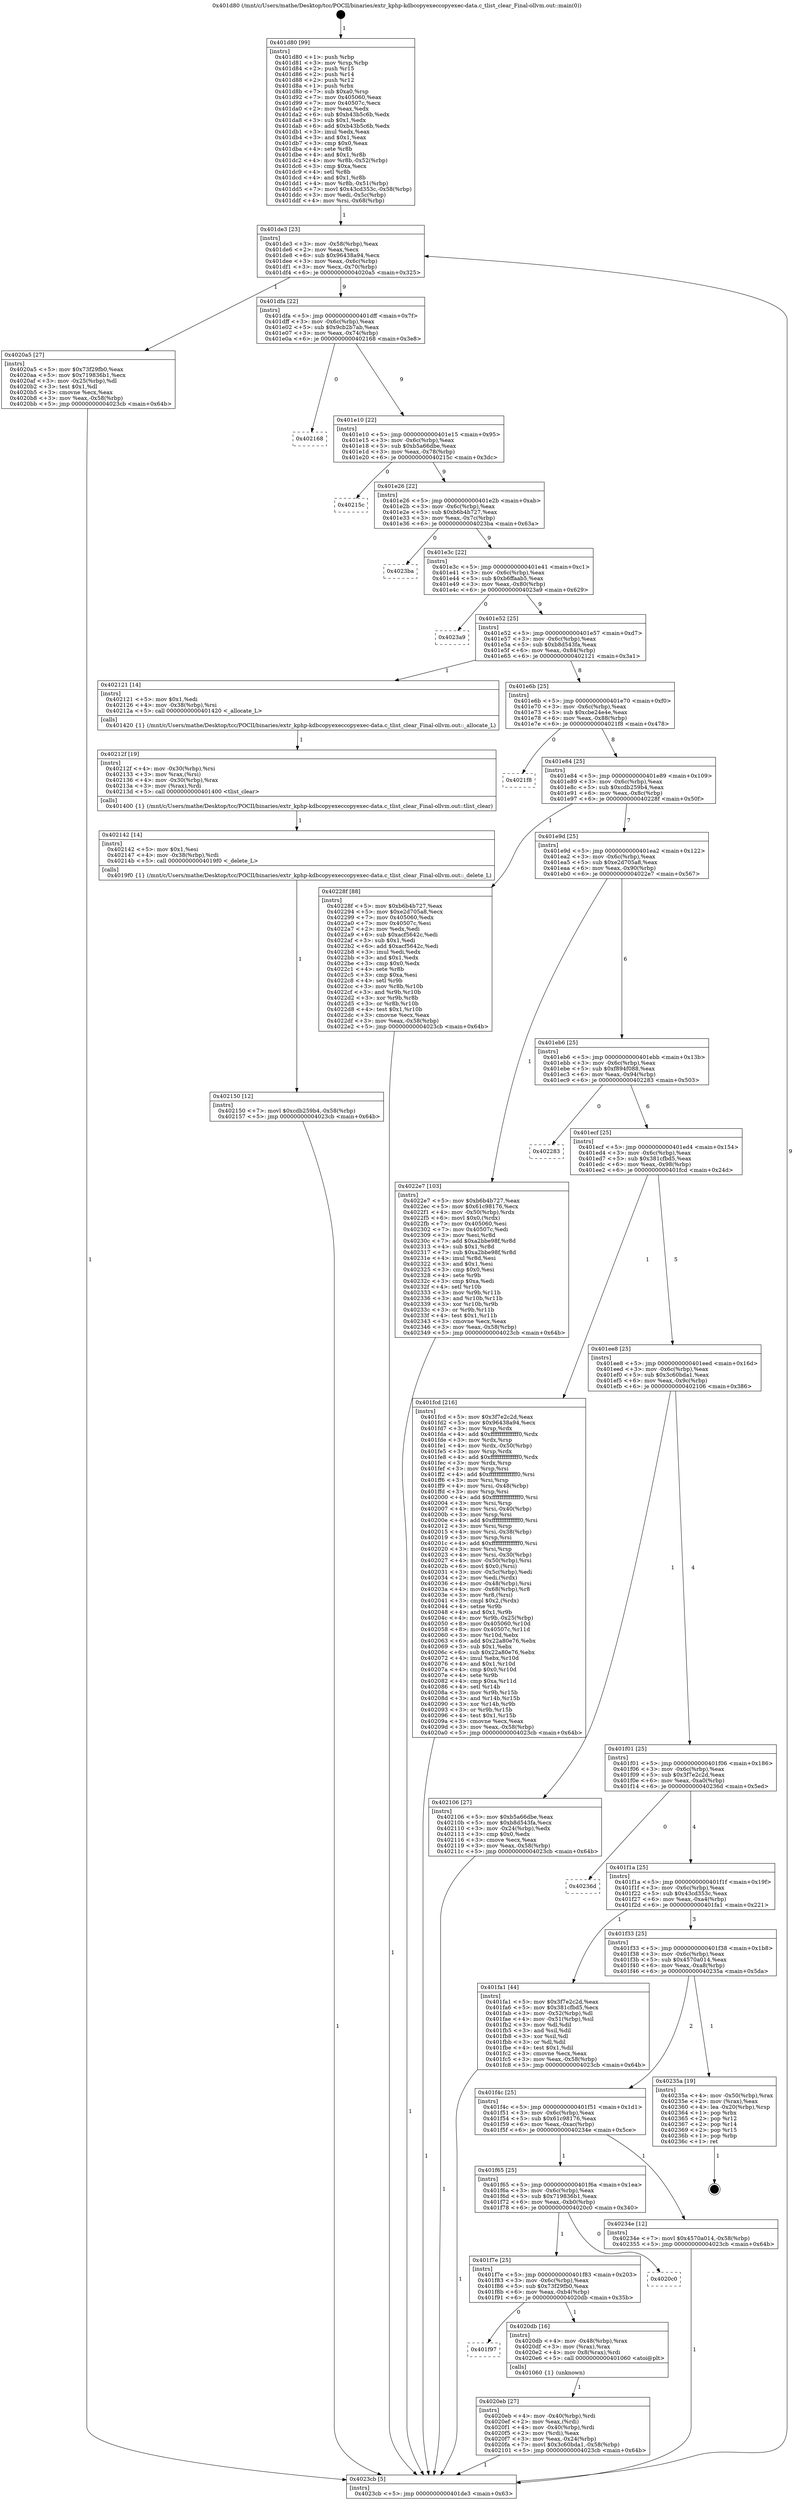 digraph "0x401d80" {
  label = "0x401d80 (/mnt/c/Users/mathe/Desktop/tcc/POCII/binaries/extr_kphp-kdbcopyexeccopyexec-data.c_tlist_clear_Final-ollvm.out::main(0))"
  labelloc = "t"
  node[shape=record]

  Entry [label="",width=0.3,height=0.3,shape=circle,fillcolor=black,style=filled]
  "0x401de3" [label="{
     0x401de3 [23]\l
     | [instrs]\l
     &nbsp;&nbsp;0x401de3 \<+3\>: mov -0x58(%rbp),%eax\l
     &nbsp;&nbsp;0x401de6 \<+2\>: mov %eax,%ecx\l
     &nbsp;&nbsp;0x401de8 \<+6\>: sub $0x96438a94,%ecx\l
     &nbsp;&nbsp;0x401dee \<+3\>: mov %eax,-0x6c(%rbp)\l
     &nbsp;&nbsp;0x401df1 \<+3\>: mov %ecx,-0x70(%rbp)\l
     &nbsp;&nbsp;0x401df4 \<+6\>: je 00000000004020a5 \<main+0x325\>\l
  }"]
  "0x4020a5" [label="{
     0x4020a5 [27]\l
     | [instrs]\l
     &nbsp;&nbsp;0x4020a5 \<+5\>: mov $0x73f29fb0,%eax\l
     &nbsp;&nbsp;0x4020aa \<+5\>: mov $0x719836b1,%ecx\l
     &nbsp;&nbsp;0x4020af \<+3\>: mov -0x25(%rbp),%dl\l
     &nbsp;&nbsp;0x4020b2 \<+3\>: test $0x1,%dl\l
     &nbsp;&nbsp;0x4020b5 \<+3\>: cmovne %ecx,%eax\l
     &nbsp;&nbsp;0x4020b8 \<+3\>: mov %eax,-0x58(%rbp)\l
     &nbsp;&nbsp;0x4020bb \<+5\>: jmp 00000000004023cb \<main+0x64b\>\l
  }"]
  "0x401dfa" [label="{
     0x401dfa [22]\l
     | [instrs]\l
     &nbsp;&nbsp;0x401dfa \<+5\>: jmp 0000000000401dff \<main+0x7f\>\l
     &nbsp;&nbsp;0x401dff \<+3\>: mov -0x6c(%rbp),%eax\l
     &nbsp;&nbsp;0x401e02 \<+5\>: sub $0x9cb2b7ab,%eax\l
     &nbsp;&nbsp;0x401e07 \<+3\>: mov %eax,-0x74(%rbp)\l
     &nbsp;&nbsp;0x401e0a \<+6\>: je 0000000000402168 \<main+0x3e8\>\l
  }"]
  Exit [label="",width=0.3,height=0.3,shape=circle,fillcolor=black,style=filled,peripheries=2]
  "0x402168" [label="{
     0x402168\l
  }", style=dashed]
  "0x401e10" [label="{
     0x401e10 [22]\l
     | [instrs]\l
     &nbsp;&nbsp;0x401e10 \<+5\>: jmp 0000000000401e15 \<main+0x95\>\l
     &nbsp;&nbsp;0x401e15 \<+3\>: mov -0x6c(%rbp),%eax\l
     &nbsp;&nbsp;0x401e18 \<+5\>: sub $0xb5a66dbe,%eax\l
     &nbsp;&nbsp;0x401e1d \<+3\>: mov %eax,-0x78(%rbp)\l
     &nbsp;&nbsp;0x401e20 \<+6\>: je 000000000040215c \<main+0x3dc\>\l
  }"]
  "0x402150" [label="{
     0x402150 [12]\l
     | [instrs]\l
     &nbsp;&nbsp;0x402150 \<+7\>: movl $0xcdb259b4,-0x58(%rbp)\l
     &nbsp;&nbsp;0x402157 \<+5\>: jmp 00000000004023cb \<main+0x64b\>\l
  }"]
  "0x40215c" [label="{
     0x40215c\l
  }", style=dashed]
  "0x401e26" [label="{
     0x401e26 [22]\l
     | [instrs]\l
     &nbsp;&nbsp;0x401e26 \<+5\>: jmp 0000000000401e2b \<main+0xab\>\l
     &nbsp;&nbsp;0x401e2b \<+3\>: mov -0x6c(%rbp),%eax\l
     &nbsp;&nbsp;0x401e2e \<+5\>: sub $0xb6b4b727,%eax\l
     &nbsp;&nbsp;0x401e33 \<+3\>: mov %eax,-0x7c(%rbp)\l
     &nbsp;&nbsp;0x401e36 \<+6\>: je 00000000004023ba \<main+0x63a\>\l
  }"]
  "0x402142" [label="{
     0x402142 [14]\l
     | [instrs]\l
     &nbsp;&nbsp;0x402142 \<+5\>: mov $0x1,%esi\l
     &nbsp;&nbsp;0x402147 \<+4\>: mov -0x38(%rbp),%rdi\l
     &nbsp;&nbsp;0x40214b \<+5\>: call 00000000004019f0 \<_delete_L\>\l
     | [calls]\l
     &nbsp;&nbsp;0x4019f0 \{1\} (/mnt/c/Users/mathe/Desktop/tcc/POCII/binaries/extr_kphp-kdbcopyexeccopyexec-data.c_tlist_clear_Final-ollvm.out::_delete_L)\l
  }"]
  "0x4023ba" [label="{
     0x4023ba\l
  }", style=dashed]
  "0x401e3c" [label="{
     0x401e3c [22]\l
     | [instrs]\l
     &nbsp;&nbsp;0x401e3c \<+5\>: jmp 0000000000401e41 \<main+0xc1\>\l
     &nbsp;&nbsp;0x401e41 \<+3\>: mov -0x6c(%rbp),%eax\l
     &nbsp;&nbsp;0x401e44 \<+5\>: sub $0xb6ffaab5,%eax\l
     &nbsp;&nbsp;0x401e49 \<+3\>: mov %eax,-0x80(%rbp)\l
     &nbsp;&nbsp;0x401e4c \<+6\>: je 00000000004023a9 \<main+0x629\>\l
  }"]
  "0x40212f" [label="{
     0x40212f [19]\l
     | [instrs]\l
     &nbsp;&nbsp;0x40212f \<+4\>: mov -0x30(%rbp),%rsi\l
     &nbsp;&nbsp;0x402133 \<+3\>: mov %rax,(%rsi)\l
     &nbsp;&nbsp;0x402136 \<+4\>: mov -0x30(%rbp),%rax\l
     &nbsp;&nbsp;0x40213a \<+3\>: mov (%rax),%rdi\l
     &nbsp;&nbsp;0x40213d \<+5\>: call 0000000000401400 \<tlist_clear\>\l
     | [calls]\l
     &nbsp;&nbsp;0x401400 \{1\} (/mnt/c/Users/mathe/Desktop/tcc/POCII/binaries/extr_kphp-kdbcopyexeccopyexec-data.c_tlist_clear_Final-ollvm.out::tlist_clear)\l
  }"]
  "0x4023a9" [label="{
     0x4023a9\l
  }", style=dashed]
  "0x401e52" [label="{
     0x401e52 [25]\l
     | [instrs]\l
     &nbsp;&nbsp;0x401e52 \<+5\>: jmp 0000000000401e57 \<main+0xd7\>\l
     &nbsp;&nbsp;0x401e57 \<+3\>: mov -0x6c(%rbp),%eax\l
     &nbsp;&nbsp;0x401e5a \<+5\>: sub $0xb8d543fa,%eax\l
     &nbsp;&nbsp;0x401e5f \<+6\>: mov %eax,-0x84(%rbp)\l
     &nbsp;&nbsp;0x401e65 \<+6\>: je 0000000000402121 \<main+0x3a1\>\l
  }"]
  "0x4020eb" [label="{
     0x4020eb [27]\l
     | [instrs]\l
     &nbsp;&nbsp;0x4020eb \<+4\>: mov -0x40(%rbp),%rdi\l
     &nbsp;&nbsp;0x4020ef \<+2\>: mov %eax,(%rdi)\l
     &nbsp;&nbsp;0x4020f1 \<+4\>: mov -0x40(%rbp),%rdi\l
     &nbsp;&nbsp;0x4020f5 \<+2\>: mov (%rdi),%eax\l
     &nbsp;&nbsp;0x4020f7 \<+3\>: mov %eax,-0x24(%rbp)\l
     &nbsp;&nbsp;0x4020fa \<+7\>: movl $0x3c60bda1,-0x58(%rbp)\l
     &nbsp;&nbsp;0x402101 \<+5\>: jmp 00000000004023cb \<main+0x64b\>\l
  }"]
  "0x402121" [label="{
     0x402121 [14]\l
     | [instrs]\l
     &nbsp;&nbsp;0x402121 \<+5\>: mov $0x1,%edi\l
     &nbsp;&nbsp;0x402126 \<+4\>: mov -0x38(%rbp),%rsi\l
     &nbsp;&nbsp;0x40212a \<+5\>: call 0000000000401420 \<_allocate_L\>\l
     | [calls]\l
     &nbsp;&nbsp;0x401420 \{1\} (/mnt/c/Users/mathe/Desktop/tcc/POCII/binaries/extr_kphp-kdbcopyexeccopyexec-data.c_tlist_clear_Final-ollvm.out::_allocate_L)\l
  }"]
  "0x401e6b" [label="{
     0x401e6b [25]\l
     | [instrs]\l
     &nbsp;&nbsp;0x401e6b \<+5\>: jmp 0000000000401e70 \<main+0xf0\>\l
     &nbsp;&nbsp;0x401e70 \<+3\>: mov -0x6c(%rbp),%eax\l
     &nbsp;&nbsp;0x401e73 \<+5\>: sub $0xcbe24e4e,%eax\l
     &nbsp;&nbsp;0x401e78 \<+6\>: mov %eax,-0x88(%rbp)\l
     &nbsp;&nbsp;0x401e7e \<+6\>: je 00000000004021f8 \<main+0x478\>\l
  }"]
  "0x401f97" [label="{
     0x401f97\l
  }", style=dashed]
  "0x4021f8" [label="{
     0x4021f8\l
  }", style=dashed]
  "0x401e84" [label="{
     0x401e84 [25]\l
     | [instrs]\l
     &nbsp;&nbsp;0x401e84 \<+5\>: jmp 0000000000401e89 \<main+0x109\>\l
     &nbsp;&nbsp;0x401e89 \<+3\>: mov -0x6c(%rbp),%eax\l
     &nbsp;&nbsp;0x401e8c \<+5\>: sub $0xcdb259b4,%eax\l
     &nbsp;&nbsp;0x401e91 \<+6\>: mov %eax,-0x8c(%rbp)\l
     &nbsp;&nbsp;0x401e97 \<+6\>: je 000000000040228f \<main+0x50f\>\l
  }"]
  "0x4020db" [label="{
     0x4020db [16]\l
     | [instrs]\l
     &nbsp;&nbsp;0x4020db \<+4\>: mov -0x48(%rbp),%rax\l
     &nbsp;&nbsp;0x4020df \<+3\>: mov (%rax),%rax\l
     &nbsp;&nbsp;0x4020e2 \<+4\>: mov 0x8(%rax),%rdi\l
     &nbsp;&nbsp;0x4020e6 \<+5\>: call 0000000000401060 \<atoi@plt\>\l
     | [calls]\l
     &nbsp;&nbsp;0x401060 \{1\} (unknown)\l
  }"]
  "0x40228f" [label="{
     0x40228f [88]\l
     | [instrs]\l
     &nbsp;&nbsp;0x40228f \<+5\>: mov $0xb6b4b727,%eax\l
     &nbsp;&nbsp;0x402294 \<+5\>: mov $0xe2d705a8,%ecx\l
     &nbsp;&nbsp;0x402299 \<+7\>: mov 0x405060,%edx\l
     &nbsp;&nbsp;0x4022a0 \<+7\>: mov 0x40507c,%esi\l
     &nbsp;&nbsp;0x4022a7 \<+2\>: mov %edx,%edi\l
     &nbsp;&nbsp;0x4022a9 \<+6\>: sub $0xacf5642c,%edi\l
     &nbsp;&nbsp;0x4022af \<+3\>: sub $0x1,%edi\l
     &nbsp;&nbsp;0x4022b2 \<+6\>: add $0xacf5642c,%edi\l
     &nbsp;&nbsp;0x4022b8 \<+3\>: imul %edi,%edx\l
     &nbsp;&nbsp;0x4022bb \<+3\>: and $0x1,%edx\l
     &nbsp;&nbsp;0x4022be \<+3\>: cmp $0x0,%edx\l
     &nbsp;&nbsp;0x4022c1 \<+4\>: sete %r8b\l
     &nbsp;&nbsp;0x4022c5 \<+3\>: cmp $0xa,%esi\l
     &nbsp;&nbsp;0x4022c8 \<+4\>: setl %r9b\l
     &nbsp;&nbsp;0x4022cc \<+3\>: mov %r8b,%r10b\l
     &nbsp;&nbsp;0x4022cf \<+3\>: and %r9b,%r10b\l
     &nbsp;&nbsp;0x4022d2 \<+3\>: xor %r9b,%r8b\l
     &nbsp;&nbsp;0x4022d5 \<+3\>: or %r8b,%r10b\l
     &nbsp;&nbsp;0x4022d8 \<+4\>: test $0x1,%r10b\l
     &nbsp;&nbsp;0x4022dc \<+3\>: cmovne %ecx,%eax\l
     &nbsp;&nbsp;0x4022df \<+3\>: mov %eax,-0x58(%rbp)\l
     &nbsp;&nbsp;0x4022e2 \<+5\>: jmp 00000000004023cb \<main+0x64b\>\l
  }"]
  "0x401e9d" [label="{
     0x401e9d [25]\l
     | [instrs]\l
     &nbsp;&nbsp;0x401e9d \<+5\>: jmp 0000000000401ea2 \<main+0x122\>\l
     &nbsp;&nbsp;0x401ea2 \<+3\>: mov -0x6c(%rbp),%eax\l
     &nbsp;&nbsp;0x401ea5 \<+5\>: sub $0xe2d705a8,%eax\l
     &nbsp;&nbsp;0x401eaa \<+6\>: mov %eax,-0x90(%rbp)\l
     &nbsp;&nbsp;0x401eb0 \<+6\>: je 00000000004022e7 \<main+0x567\>\l
  }"]
  "0x401f7e" [label="{
     0x401f7e [25]\l
     | [instrs]\l
     &nbsp;&nbsp;0x401f7e \<+5\>: jmp 0000000000401f83 \<main+0x203\>\l
     &nbsp;&nbsp;0x401f83 \<+3\>: mov -0x6c(%rbp),%eax\l
     &nbsp;&nbsp;0x401f86 \<+5\>: sub $0x73f29fb0,%eax\l
     &nbsp;&nbsp;0x401f8b \<+6\>: mov %eax,-0xb4(%rbp)\l
     &nbsp;&nbsp;0x401f91 \<+6\>: je 00000000004020db \<main+0x35b\>\l
  }"]
  "0x4022e7" [label="{
     0x4022e7 [103]\l
     | [instrs]\l
     &nbsp;&nbsp;0x4022e7 \<+5\>: mov $0xb6b4b727,%eax\l
     &nbsp;&nbsp;0x4022ec \<+5\>: mov $0x61c98176,%ecx\l
     &nbsp;&nbsp;0x4022f1 \<+4\>: mov -0x50(%rbp),%rdx\l
     &nbsp;&nbsp;0x4022f5 \<+6\>: movl $0x0,(%rdx)\l
     &nbsp;&nbsp;0x4022fb \<+7\>: mov 0x405060,%esi\l
     &nbsp;&nbsp;0x402302 \<+7\>: mov 0x40507c,%edi\l
     &nbsp;&nbsp;0x402309 \<+3\>: mov %esi,%r8d\l
     &nbsp;&nbsp;0x40230c \<+7\>: add $0xa2bbe98f,%r8d\l
     &nbsp;&nbsp;0x402313 \<+4\>: sub $0x1,%r8d\l
     &nbsp;&nbsp;0x402317 \<+7\>: sub $0xa2bbe98f,%r8d\l
     &nbsp;&nbsp;0x40231e \<+4\>: imul %r8d,%esi\l
     &nbsp;&nbsp;0x402322 \<+3\>: and $0x1,%esi\l
     &nbsp;&nbsp;0x402325 \<+3\>: cmp $0x0,%esi\l
     &nbsp;&nbsp;0x402328 \<+4\>: sete %r9b\l
     &nbsp;&nbsp;0x40232c \<+3\>: cmp $0xa,%edi\l
     &nbsp;&nbsp;0x40232f \<+4\>: setl %r10b\l
     &nbsp;&nbsp;0x402333 \<+3\>: mov %r9b,%r11b\l
     &nbsp;&nbsp;0x402336 \<+3\>: and %r10b,%r11b\l
     &nbsp;&nbsp;0x402339 \<+3\>: xor %r10b,%r9b\l
     &nbsp;&nbsp;0x40233c \<+3\>: or %r9b,%r11b\l
     &nbsp;&nbsp;0x40233f \<+4\>: test $0x1,%r11b\l
     &nbsp;&nbsp;0x402343 \<+3\>: cmovne %ecx,%eax\l
     &nbsp;&nbsp;0x402346 \<+3\>: mov %eax,-0x58(%rbp)\l
     &nbsp;&nbsp;0x402349 \<+5\>: jmp 00000000004023cb \<main+0x64b\>\l
  }"]
  "0x401eb6" [label="{
     0x401eb6 [25]\l
     | [instrs]\l
     &nbsp;&nbsp;0x401eb6 \<+5\>: jmp 0000000000401ebb \<main+0x13b\>\l
     &nbsp;&nbsp;0x401ebb \<+3\>: mov -0x6c(%rbp),%eax\l
     &nbsp;&nbsp;0x401ebe \<+5\>: sub $0xf894f088,%eax\l
     &nbsp;&nbsp;0x401ec3 \<+6\>: mov %eax,-0x94(%rbp)\l
     &nbsp;&nbsp;0x401ec9 \<+6\>: je 0000000000402283 \<main+0x503\>\l
  }"]
  "0x4020c0" [label="{
     0x4020c0\l
  }", style=dashed]
  "0x402283" [label="{
     0x402283\l
  }", style=dashed]
  "0x401ecf" [label="{
     0x401ecf [25]\l
     | [instrs]\l
     &nbsp;&nbsp;0x401ecf \<+5\>: jmp 0000000000401ed4 \<main+0x154\>\l
     &nbsp;&nbsp;0x401ed4 \<+3\>: mov -0x6c(%rbp),%eax\l
     &nbsp;&nbsp;0x401ed7 \<+5\>: sub $0x381cfbd5,%eax\l
     &nbsp;&nbsp;0x401edc \<+6\>: mov %eax,-0x98(%rbp)\l
     &nbsp;&nbsp;0x401ee2 \<+6\>: je 0000000000401fcd \<main+0x24d\>\l
  }"]
  "0x401f65" [label="{
     0x401f65 [25]\l
     | [instrs]\l
     &nbsp;&nbsp;0x401f65 \<+5\>: jmp 0000000000401f6a \<main+0x1ea\>\l
     &nbsp;&nbsp;0x401f6a \<+3\>: mov -0x6c(%rbp),%eax\l
     &nbsp;&nbsp;0x401f6d \<+5\>: sub $0x719836b1,%eax\l
     &nbsp;&nbsp;0x401f72 \<+6\>: mov %eax,-0xb0(%rbp)\l
     &nbsp;&nbsp;0x401f78 \<+6\>: je 00000000004020c0 \<main+0x340\>\l
  }"]
  "0x401fcd" [label="{
     0x401fcd [216]\l
     | [instrs]\l
     &nbsp;&nbsp;0x401fcd \<+5\>: mov $0x3f7e2c2d,%eax\l
     &nbsp;&nbsp;0x401fd2 \<+5\>: mov $0x96438a94,%ecx\l
     &nbsp;&nbsp;0x401fd7 \<+3\>: mov %rsp,%rdx\l
     &nbsp;&nbsp;0x401fda \<+4\>: add $0xfffffffffffffff0,%rdx\l
     &nbsp;&nbsp;0x401fde \<+3\>: mov %rdx,%rsp\l
     &nbsp;&nbsp;0x401fe1 \<+4\>: mov %rdx,-0x50(%rbp)\l
     &nbsp;&nbsp;0x401fe5 \<+3\>: mov %rsp,%rdx\l
     &nbsp;&nbsp;0x401fe8 \<+4\>: add $0xfffffffffffffff0,%rdx\l
     &nbsp;&nbsp;0x401fec \<+3\>: mov %rdx,%rsp\l
     &nbsp;&nbsp;0x401fef \<+3\>: mov %rsp,%rsi\l
     &nbsp;&nbsp;0x401ff2 \<+4\>: add $0xfffffffffffffff0,%rsi\l
     &nbsp;&nbsp;0x401ff6 \<+3\>: mov %rsi,%rsp\l
     &nbsp;&nbsp;0x401ff9 \<+4\>: mov %rsi,-0x48(%rbp)\l
     &nbsp;&nbsp;0x401ffd \<+3\>: mov %rsp,%rsi\l
     &nbsp;&nbsp;0x402000 \<+4\>: add $0xfffffffffffffff0,%rsi\l
     &nbsp;&nbsp;0x402004 \<+3\>: mov %rsi,%rsp\l
     &nbsp;&nbsp;0x402007 \<+4\>: mov %rsi,-0x40(%rbp)\l
     &nbsp;&nbsp;0x40200b \<+3\>: mov %rsp,%rsi\l
     &nbsp;&nbsp;0x40200e \<+4\>: add $0xfffffffffffffff0,%rsi\l
     &nbsp;&nbsp;0x402012 \<+3\>: mov %rsi,%rsp\l
     &nbsp;&nbsp;0x402015 \<+4\>: mov %rsi,-0x38(%rbp)\l
     &nbsp;&nbsp;0x402019 \<+3\>: mov %rsp,%rsi\l
     &nbsp;&nbsp;0x40201c \<+4\>: add $0xfffffffffffffff0,%rsi\l
     &nbsp;&nbsp;0x402020 \<+3\>: mov %rsi,%rsp\l
     &nbsp;&nbsp;0x402023 \<+4\>: mov %rsi,-0x30(%rbp)\l
     &nbsp;&nbsp;0x402027 \<+4\>: mov -0x50(%rbp),%rsi\l
     &nbsp;&nbsp;0x40202b \<+6\>: movl $0x0,(%rsi)\l
     &nbsp;&nbsp;0x402031 \<+3\>: mov -0x5c(%rbp),%edi\l
     &nbsp;&nbsp;0x402034 \<+2\>: mov %edi,(%rdx)\l
     &nbsp;&nbsp;0x402036 \<+4\>: mov -0x48(%rbp),%rsi\l
     &nbsp;&nbsp;0x40203a \<+4\>: mov -0x68(%rbp),%r8\l
     &nbsp;&nbsp;0x40203e \<+3\>: mov %r8,(%rsi)\l
     &nbsp;&nbsp;0x402041 \<+3\>: cmpl $0x2,(%rdx)\l
     &nbsp;&nbsp;0x402044 \<+4\>: setne %r9b\l
     &nbsp;&nbsp;0x402048 \<+4\>: and $0x1,%r9b\l
     &nbsp;&nbsp;0x40204c \<+4\>: mov %r9b,-0x25(%rbp)\l
     &nbsp;&nbsp;0x402050 \<+8\>: mov 0x405060,%r10d\l
     &nbsp;&nbsp;0x402058 \<+8\>: mov 0x40507c,%r11d\l
     &nbsp;&nbsp;0x402060 \<+3\>: mov %r10d,%ebx\l
     &nbsp;&nbsp;0x402063 \<+6\>: add $0x22a80e76,%ebx\l
     &nbsp;&nbsp;0x402069 \<+3\>: sub $0x1,%ebx\l
     &nbsp;&nbsp;0x40206c \<+6\>: sub $0x22a80e76,%ebx\l
     &nbsp;&nbsp;0x402072 \<+4\>: imul %ebx,%r10d\l
     &nbsp;&nbsp;0x402076 \<+4\>: and $0x1,%r10d\l
     &nbsp;&nbsp;0x40207a \<+4\>: cmp $0x0,%r10d\l
     &nbsp;&nbsp;0x40207e \<+4\>: sete %r9b\l
     &nbsp;&nbsp;0x402082 \<+4\>: cmp $0xa,%r11d\l
     &nbsp;&nbsp;0x402086 \<+4\>: setl %r14b\l
     &nbsp;&nbsp;0x40208a \<+3\>: mov %r9b,%r15b\l
     &nbsp;&nbsp;0x40208d \<+3\>: and %r14b,%r15b\l
     &nbsp;&nbsp;0x402090 \<+3\>: xor %r14b,%r9b\l
     &nbsp;&nbsp;0x402093 \<+3\>: or %r9b,%r15b\l
     &nbsp;&nbsp;0x402096 \<+4\>: test $0x1,%r15b\l
     &nbsp;&nbsp;0x40209a \<+3\>: cmovne %ecx,%eax\l
     &nbsp;&nbsp;0x40209d \<+3\>: mov %eax,-0x58(%rbp)\l
     &nbsp;&nbsp;0x4020a0 \<+5\>: jmp 00000000004023cb \<main+0x64b\>\l
  }"]
  "0x401ee8" [label="{
     0x401ee8 [25]\l
     | [instrs]\l
     &nbsp;&nbsp;0x401ee8 \<+5\>: jmp 0000000000401eed \<main+0x16d\>\l
     &nbsp;&nbsp;0x401eed \<+3\>: mov -0x6c(%rbp),%eax\l
     &nbsp;&nbsp;0x401ef0 \<+5\>: sub $0x3c60bda1,%eax\l
     &nbsp;&nbsp;0x401ef5 \<+6\>: mov %eax,-0x9c(%rbp)\l
     &nbsp;&nbsp;0x401efb \<+6\>: je 0000000000402106 \<main+0x386\>\l
  }"]
  "0x40234e" [label="{
     0x40234e [12]\l
     | [instrs]\l
     &nbsp;&nbsp;0x40234e \<+7\>: movl $0x4570a014,-0x58(%rbp)\l
     &nbsp;&nbsp;0x402355 \<+5\>: jmp 00000000004023cb \<main+0x64b\>\l
  }"]
  "0x402106" [label="{
     0x402106 [27]\l
     | [instrs]\l
     &nbsp;&nbsp;0x402106 \<+5\>: mov $0xb5a66dbe,%eax\l
     &nbsp;&nbsp;0x40210b \<+5\>: mov $0xb8d543fa,%ecx\l
     &nbsp;&nbsp;0x402110 \<+3\>: mov -0x24(%rbp),%edx\l
     &nbsp;&nbsp;0x402113 \<+3\>: cmp $0x0,%edx\l
     &nbsp;&nbsp;0x402116 \<+3\>: cmove %ecx,%eax\l
     &nbsp;&nbsp;0x402119 \<+3\>: mov %eax,-0x58(%rbp)\l
     &nbsp;&nbsp;0x40211c \<+5\>: jmp 00000000004023cb \<main+0x64b\>\l
  }"]
  "0x401f01" [label="{
     0x401f01 [25]\l
     | [instrs]\l
     &nbsp;&nbsp;0x401f01 \<+5\>: jmp 0000000000401f06 \<main+0x186\>\l
     &nbsp;&nbsp;0x401f06 \<+3\>: mov -0x6c(%rbp),%eax\l
     &nbsp;&nbsp;0x401f09 \<+5\>: sub $0x3f7e2c2d,%eax\l
     &nbsp;&nbsp;0x401f0e \<+6\>: mov %eax,-0xa0(%rbp)\l
     &nbsp;&nbsp;0x401f14 \<+6\>: je 000000000040236d \<main+0x5ed\>\l
  }"]
  "0x401f4c" [label="{
     0x401f4c [25]\l
     | [instrs]\l
     &nbsp;&nbsp;0x401f4c \<+5\>: jmp 0000000000401f51 \<main+0x1d1\>\l
     &nbsp;&nbsp;0x401f51 \<+3\>: mov -0x6c(%rbp),%eax\l
     &nbsp;&nbsp;0x401f54 \<+5\>: sub $0x61c98176,%eax\l
     &nbsp;&nbsp;0x401f59 \<+6\>: mov %eax,-0xac(%rbp)\l
     &nbsp;&nbsp;0x401f5f \<+6\>: je 000000000040234e \<main+0x5ce\>\l
  }"]
  "0x40236d" [label="{
     0x40236d\l
  }", style=dashed]
  "0x401f1a" [label="{
     0x401f1a [25]\l
     | [instrs]\l
     &nbsp;&nbsp;0x401f1a \<+5\>: jmp 0000000000401f1f \<main+0x19f\>\l
     &nbsp;&nbsp;0x401f1f \<+3\>: mov -0x6c(%rbp),%eax\l
     &nbsp;&nbsp;0x401f22 \<+5\>: sub $0x43cd353c,%eax\l
     &nbsp;&nbsp;0x401f27 \<+6\>: mov %eax,-0xa4(%rbp)\l
     &nbsp;&nbsp;0x401f2d \<+6\>: je 0000000000401fa1 \<main+0x221\>\l
  }"]
  "0x40235a" [label="{
     0x40235a [19]\l
     | [instrs]\l
     &nbsp;&nbsp;0x40235a \<+4\>: mov -0x50(%rbp),%rax\l
     &nbsp;&nbsp;0x40235e \<+2\>: mov (%rax),%eax\l
     &nbsp;&nbsp;0x402360 \<+4\>: lea -0x20(%rbp),%rsp\l
     &nbsp;&nbsp;0x402364 \<+1\>: pop %rbx\l
     &nbsp;&nbsp;0x402365 \<+2\>: pop %r12\l
     &nbsp;&nbsp;0x402367 \<+2\>: pop %r14\l
     &nbsp;&nbsp;0x402369 \<+2\>: pop %r15\l
     &nbsp;&nbsp;0x40236b \<+1\>: pop %rbp\l
     &nbsp;&nbsp;0x40236c \<+1\>: ret\l
  }"]
  "0x401fa1" [label="{
     0x401fa1 [44]\l
     | [instrs]\l
     &nbsp;&nbsp;0x401fa1 \<+5\>: mov $0x3f7e2c2d,%eax\l
     &nbsp;&nbsp;0x401fa6 \<+5\>: mov $0x381cfbd5,%ecx\l
     &nbsp;&nbsp;0x401fab \<+3\>: mov -0x52(%rbp),%dl\l
     &nbsp;&nbsp;0x401fae \<+4\>: mov -0x51(%rbp),%sil\l
     &nbsp;&nbsp;0x401fb2 \<+3\>: mov %dl,%dil\l
     &nbsp;&nbsp;0x401fb5 \<+3\>: and %sil,%dil\l
     &nbsp;&nbsp;0x401fb8 \<+3\>: xor %sil,%dl\l
     &nbsp;&nbsp;0x401fbb \<+3\>: or %dl,%dil\l
     &nbsp;&nbsp;0x401fbe \<+4\>: test $0x1,%dil\l
     &nbsp;&nbsp;0x401fc2 \<+3\>: cmovne %ecx,%eax\l
     &nbsp;&nbsp;0x401fc5 \<+3\>: mov %eax,-0x58(%rbp)\l
     &nbsp;&nbsp;0x401fc8 \<+5\>: jmp 00000000004023cb \<main+0x64b\>\l
  }"]
  "0x401f33" [label="{
     0x401f33 [25]\l
     | [instrs]\l
     &nbsp;&nbsp;0x401f33 \<+5\>: jmp 0000000000401f38 \<main+0x1b8\>\l
     &nbsp;&nbsp;0x401f38 \<+3\>: mov -0x6c(%rbp),%eax\l
     &nbsp;&nbsp;0x401f3b \<+5\>: sub $0x4570a014,%eax\l
     &nbsp;&nbsp;0x401f40 \<+6\>: mov %eax,-0xa8(%rbp)\l
     &nbsp;&nbsp;0x401f46 \<+6\>: je 000000000040235a \<main+0x5da\>\l
  }"]
  "0x4023cb" [label="{
     0x4023cb [5]\l
     | [instrs]\l
     &nbsp;&nbsp;0x4023cb \<+5\>: jmp 0000000000401de3 \<main+0x63\>\l
  }"]
  "0x401d80" [label="{
     0x401d80 [99]\l
     | [instrs]\l
     &nbsp;&nbsp;0x401d80 \<+1\>: push %rbp\l
     &nbsp;&nbsp;0x401d81 \<+3\>: mov %rsp,%rbp\l
     &nbsp;&nbsp;0x401d84 \<+2\>: push %r15\l
     &nbsp;&nbsp;0x401d86 \<+2\>: push %r14\l
     &nbsp;&nbsp;0x401d88 \<+2\>: push %r12\l
     &nbsp;&nbsp;0x401d8a \<+1\>: push %rbx\l
     &nbsp;&nbsp;0x401d8b \<+7\>: sub $0xa0,%rsp\l
     &nbsp;&nbsp;0x401d92 \<+7\>: mov 0x405060,%eax\l
     &nbsp;&nbsp;0x401d99 \<+7\>: mov 0x40507c,%ecx\l
     &nbsp;&nbsp;0x401da0 \<+2\>: mov %eax,%edx\l
     &nbsp;&nbsp;0x401da2 \<+6\>: sub $0xb43b5c6b,%edx\l
     &nbsp;&nbsp;0x401da8 \<+3\>: sub $0x1,%edx\l
     &nbsp;&nbsp;0x401dab \<+6\>: add $0xb43b5c6b,%edx\l
     &nbsp;&nbsp;0x401db1 \<+3\>: imul %edx,%eax\l
     &nbsp;&nbsp;0x401db4 \<+3\>: and $0x1,%eax\l
     &nbsp;&nbsp;0x401db7 \<+3\>: cmp $0x0,%eax\l
     &nbsp;&nbsp;0x401dba \<+4\>: sete %r8b\l
     &nbsp;&nbsp;0x401dbe \<+4\>: and $0x1,%r8b\l
     &nbsp;&nbsp;0x401dc2 \<+4\>: mov %r8b,-0x52(%rbp)\l
     &nbsp;&nbsp;0x401dc6 \<+3\>: cmp $0xa,%ecx\l
     &nbsp;&nbsp;0x401dc9 \<+4\>: setl %r8b\l
     &nbsp;&nbsp;0x401dcd \<+4\>: and $0x1,%r8b\l
     &nbsp;&nbsp;0x401dd1 \<+4\>: mov %r8b,-0x51(%rbp)\l
     &nbsp;&nbsp;0x401dd5 \<+7\>: movl $0x43cd353c,-0x58(%rbp)\l
     &nbsp;&nbsp;0x401ddc \<+3\>: mov %edi,-0x5c(%rbp)\l
     &nbsp;&nbsp;0x401ddf \<+4\>: mov %rsi,-0x68(%rbp)\l
  }"]
  Entry -> "0x401d80" [label=" 1"]
  "0x401de3" -> "0x4020a5" [label=" 1"]
  "0x401de3" -> "0x401dfa" [label=" 9"]
  "0x40235a" -> Exit [label=" 1"]
  "0x401dfa" -> "0x402168" [label=" 0"]
  "0x401dfa" -> "0x401e10" [label=" 9"]
  "0x40234e" -> "0x4023cb" [label=" 1"]
  "0x401e10" -> "0x40215c" [label=" 0"]
  "0x401e10" -> "0x401e26" [label=" 9"]
  "0x4022e7" -> "0x4023cb" [label=" 1"]
  "0x401e26" -> "0x4023ba" [label=" 0"]
  "0x401e26" -> "0x401e3c" [label=" 9"]
  "0x40228f" -> "0x4023cb" [label=" 1"]
  "0x401e3c" -> "0x4023a9" [label=" 0"]
  "0x401e3c" -> "0x401e52" [label=" 9"]
  "0x402150" -> "0x4023cb" [label=" 1"]
  "0x401e52" -> "0x402121" [label=" 1"]
  "0x401e52" -> "0x401e6b" [label=" 8"]
  "0x402142" -> "0x402150" [label=" 1"]
  "0x401e6b" -> "0x4021f8" [label=" 0"]
  "0x401e6b" -> "0x401e84" [label=" 8"]
  "0x40212f" -> "0x402142" [label=" 1"]
  "0x401e84" -> "0x40228f" [label=" 1"]
  "0x401e84" -> "0x401e9d" [label=" 7"]
  "0x402121" -> "0x40212f" [label=" 1"]
  "0x401e9d" -> "0x4022e7" [label=" 1"]
  "0x401e9d" -> "0x401eb6" [label=" 6"]
  "0x4020eb" -> "0x4023cb" [label=" 1"]
  "0x401eb6" -> "0x402283" [label=" 0"]
  "0x401eb6" -> "0x401ecf" [label=" 6"]
  "0x4020db" -> "0x4020eb" [label=" 1"]
  "0x401ecf" -> "0x401fcd" [label=" 1"]
  "0x401ecf" -> "0x401ee8" [label=" 5"]
  "0x401f7e" -> "0x4020db" [label=" 1"]
  "0x401ee8" -> "0x402106" [label=" 1"]
  "0x401ee8" -> "0x401f01" [label=" 4"]
  "0x402106" -> "0x4023cb" [label=" 1"]
  "0x401f01" -> "0x40236d" [label=" 0"]
  "0x401f01" -> "0x401f1a" [label=" 4"]
  "0x401f65" -> "0x4020c0" [label=" 0"]
  "0x401f1a" -> "0x401fa1" [label=" 1"]
  "0x401f1a" -> "0x401f33" [label=" 3"]
  "0x401fa1" -> "0x4023cb" [label=" 1"]
  "0x401d80" -> "0x401de3" [label=" 1"]
  "0x4023cb" -> "0x401de3" [label=" 9"]
  "0x401fcd" -> "0x4023cb" [label=" 1"]
  "0x4020a5" -> "0x4023cb" [label=" 1"]
  "0x401f7e" -> "0x401f97" [label=" 0"]
  "0x401f33" -> "0x40235a" [label=" 1"]
  "0x401f33" -> "0x401f4c" [label=" 2"]
  "0x401f65" -> "0x401f7e" [label=" 1"]
  "0x401f4c" -> "0x40234e" [label=" 1"]
  "0x401f4c" -> "0x401f65" [label=" 1"]
}
